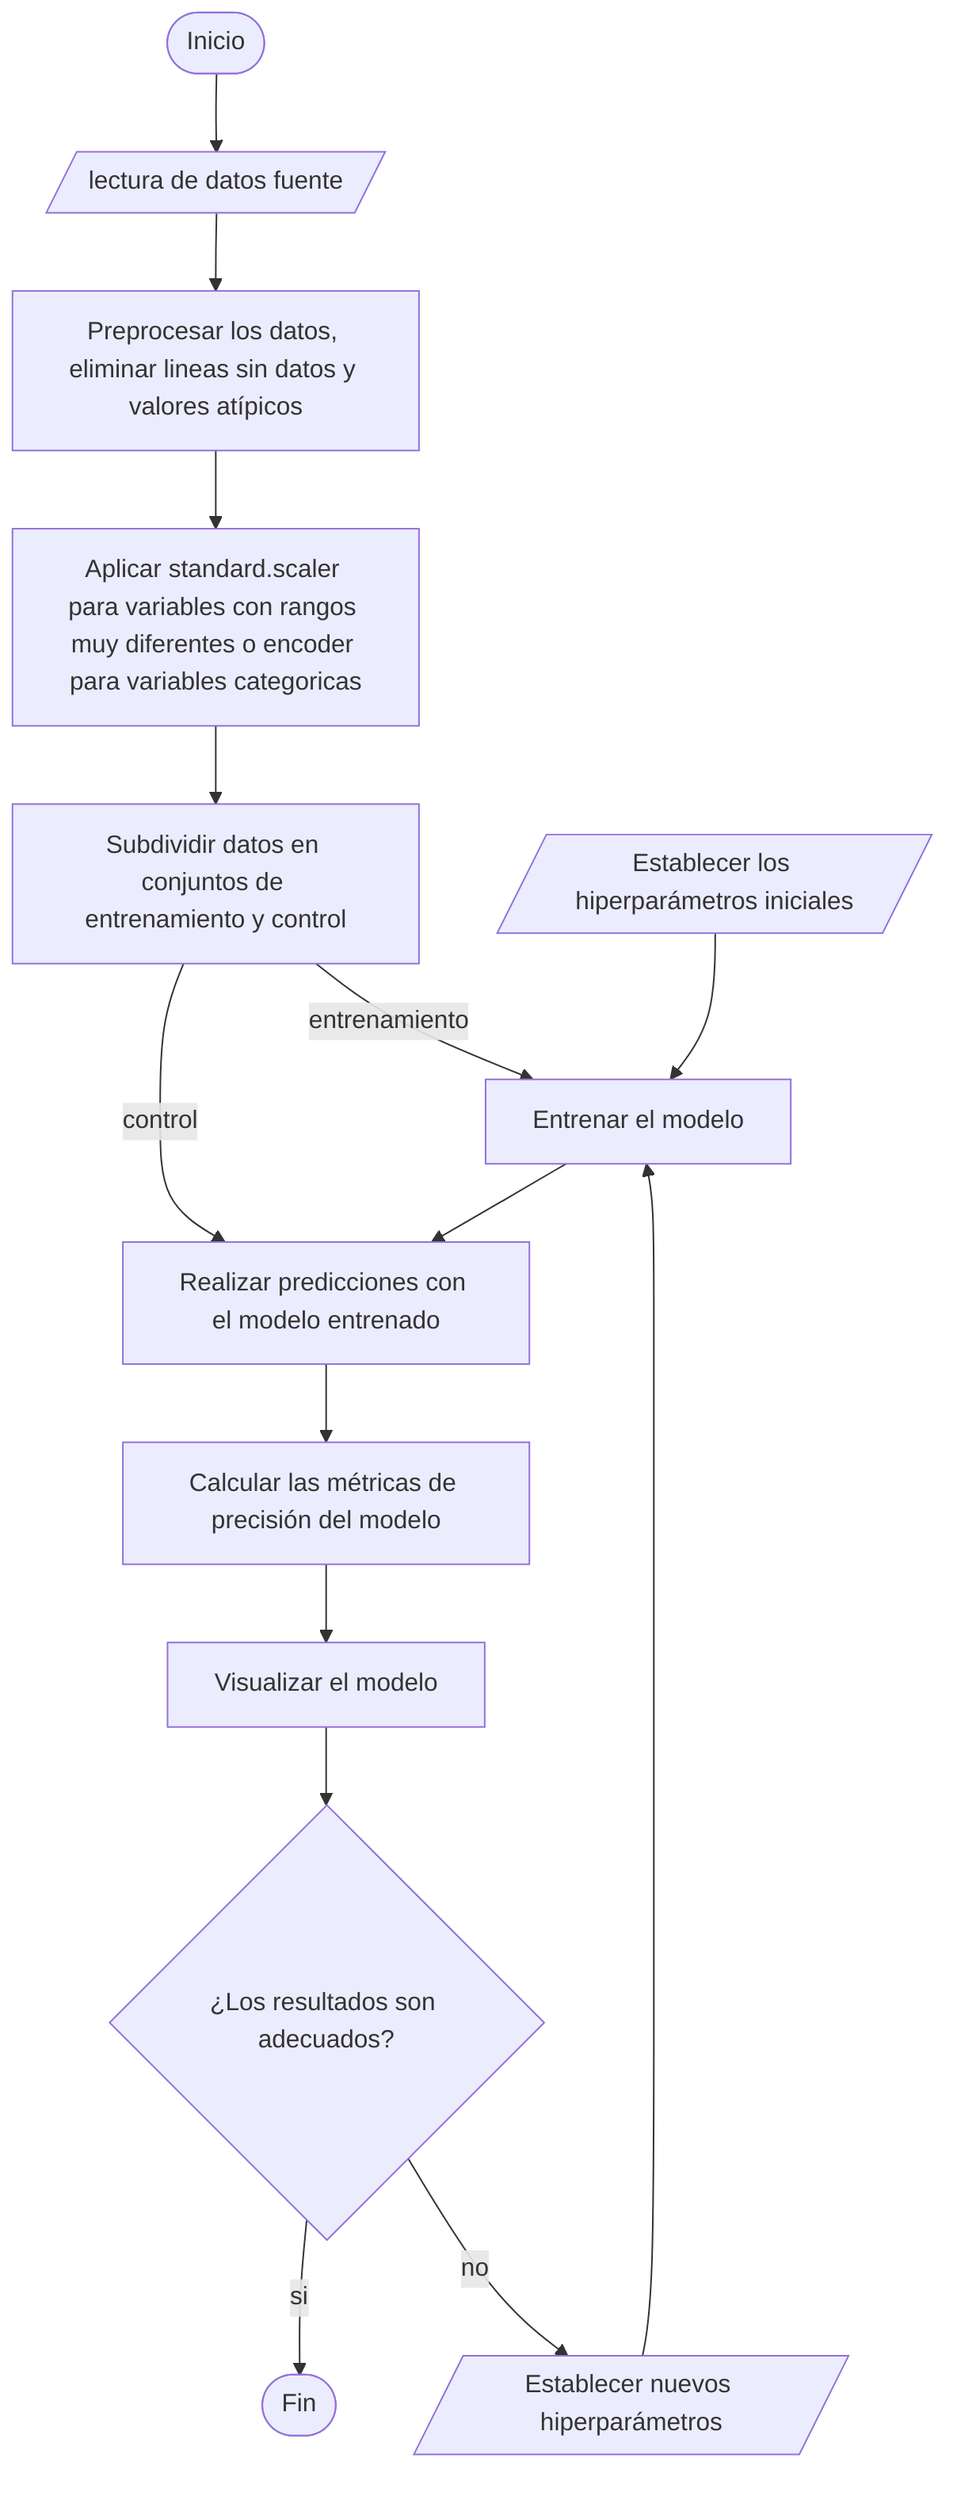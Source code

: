 flowchart TD
  A0([Inicio]) --> A
  A[/lectura de datos fuente/] --> B
  B[Preprocesar los datos, eliminar lineas sin datos y valores atípicos] --> C
  C[Aplicar standard.scaler para variables con rangos muy diferentes o encoder para variables categoricas] --> D
  D[Subdividir datos en conjuntos de entrenamiento y control] -- entrenamiento --> E
  D -- control --> F
  Hp[/Establecer los hiperparámetros iniciales/] --> E
  E[Entrenar el modelo] --> F
  F[Realizar predicciones con el modelo entrenado] --> G
  G[Calcular las métricas de precisión del modelo] --> H
  H[Visualizar el modelo] --> I
  I{¿Los resultados son adecuados?} -- si --> Z
  I -- no --> HpN
  HpN[/Establecer nuevos hiperparámetros/] --> E
  Z([Fin])